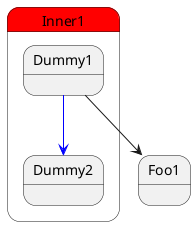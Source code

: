 {
  "sha1": "nx445xg2tv22vnoj282xb1m777hgjmn",
  "insertion": {
    "when": "2024-06-04T17:28:39.144Z",
    "user": "plantuml@gmail.com"
  }
}
@startuml
set separator none
'skinparam svek true
state Foo1
state Inner1 #red {
	state Dummy1
	state Dummy2
	Dummy1 -[#blue]-> Dummy2
	Dummy1 --> Foo1
}

@enduml
